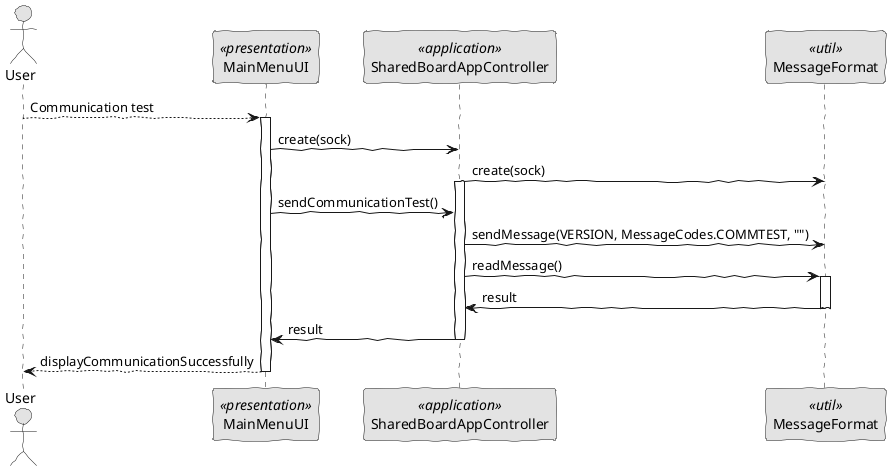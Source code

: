 @startuml
'http://plantuml.com/skinparam.html
skinparam handwritten true
skinparam monochrome true
skinparam packageStyle rect
skinparam defaultFontName FG Virgil
skinparam shadowing false

actor User as Actor
participant MainMenuUI as UI <<presentation>>
participant SharedBoardAppController as Controller <<application>>
participant MessageFormat as MF <<util>>

Actor --> UI: Communication test
activate UI
    UI -> Controller: create(sock)

    Controller -> MF: create(sock)
    activate Controller
    UI -> Controller: sendCommunicationTest()

    Controller -> MF: sendMessage(VERSION, MessageCodes.COMMTEST, "")

    Controller -> MF: readMessage()
    activate MF
    MF -> Controller: result
    deactivate MF

    Controller -> UI: result
    deactivate Controller



    UI --> Actor: displayCommunicationSuccessfully

deactivate UI
@enduml